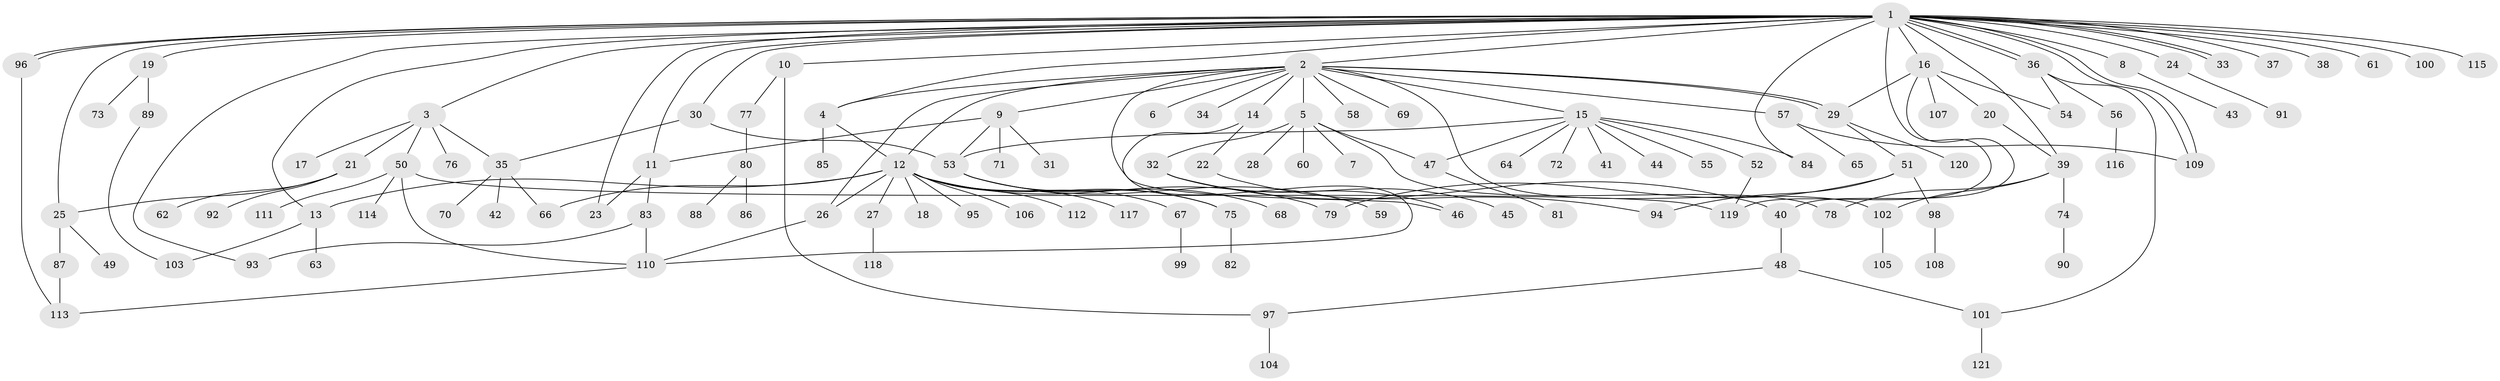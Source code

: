 // coarse degree distribution, {27: 0.013888888888888888, 17: 0.013888888888888888, 6: 0.027777777777777776, 4: 0.1111111111111111, 7: 0.027777777777777776, 1: 0.5, 2: 0.1388888888888889, 5: 0.05555555555555555, 3: 0.08333333333333333, 12: 0.013888888888888888, 8: 0.013888888888888888}
// Generated by graph-tools (version 1.1) at 2025/18/03/04/25 18:18:04]
// undirected, 121 vertices, 160 edges
graph export_dot {
graph [start="1"]
  node [color=gray90,style=filled];
  1;
  2;
  3;
  4;
  5;
  6;
  7;
  8;
  9;
  10;
  11;
  12;
  13;
  14;
  15;
  16;
  17;
  18;
  19;
  20;
  21;
  22;
  23;
  24;
  25;
  26;
  27;
  28;
  29;
  30;
  31;
  32;
  33;
  34;
  35;
  36;
  37;
  38;
  39;
  40;
  41;
  42;
  43;
  44;
  45;
  46;
  47;
  48;
  49;
  50;
  51;
  52;
  53;
  54;
  55;
  56;
  57;
  58;
  59;
  60;
  61;
  62;
  63;
  64;
  65;
  66;
  67;
  68;
  69;
  70;
  71;
  72;
  73;
  74;
  75;
  76;
  77;
  78;
  79;
  80;
  81;
  82;
  83;
  84;
  85;
  86;
  87;
  88;
  89;
  90;
  91;
  92;
  93;
  94;
  95;
  96;
  97;
  98;
  99;
  100;
  101;
  102;
  103;
  104;
  105;
  106;
  107;
  108;
  109;
  110;
  111;
  112;
  113;
  114;
  115;
  116;
  117;
  118;
  119;
  120;
  121;
  1 -- 2;
  1 -- 3;
  1 -- 4;
  1 -- 8;
  1 -- 10;
  1 -- 11;
  1 -- 13;
  1 -- 16;
  1 -- 19;
  1 -- 23;
  1 -- 24;
  1 -- 25;
  1 -- 30;
  1 -- 33;
  1 -- 33;
  1 -- 36;
  1 -- 36;
  1 -- 37;
  1 -- 38;
  1 -- 39;
  1 -- 61;
  1 -- 84;
  1 -- 93;
  1 -- 96;
  1 -- 96;
  1 -- 100;
  1 -- 109;
  1 -- 109;
  1 -- 115;
  1 -- 119;
  2 -- 4;
  2 -- 5;
  2 -- 6;
  2 -- 9;
  2 -- 12;
  2 -- 14;
  2 -- 15;
  2 -- 26;
  2 -- 29;
  2 -- 29;
  2 -- 34;
  2 -- 46;
  2 -- 57;
  2 -- 58;
  2 -- 69;
  2 -- 102;
  3 -- 17;
  3 -- 21;
  3 -- 35;
  3 -- 50;
  3 -- 76;
  4 -- 12;
  4 -- 85;
  5 -- 7;
  5 -- 28;
  5 -- 32;
  5 -- 47;
  5 -- 60;
  5 -- 78;
  8 -- 43;
  9 -- 11;
  9 -- 31;
  9 -- 53;
  9 -- 71;
  10 -- 77;
  10 -- 97;
  11 -- 23;
  11 -- 83;
  12 -- 13;
  12 -- 18;
  12 -- 26;
  12 -- 27;
  12 -- 66;
  12 -- 67;
  12 -- 75;
  12 -- 79;
  12 -- 95;
  12 -- 106;
  12 -- 112;
  12 -- 117;
  13 -- 63;
  13 -- 103;
  14 -- 22;
  14 -- 110;
  15 -- 41;
  15 -- 44;
  15 -- 47;
  15 -- 52;
  15 -- 53;
  15 -- 55;
  15 -- 64;
  15 -- 72;
  15 -- 84;
  16 -- 20;
  16 -- 29;
  16 -- 40;
  16 -- 54;
  16 -- 107;
  19 -- 73;
  19 -- 89;
  20 -- 39;
  21 -- 25;
  21 -- 62;
  21 -- 92;
  22 -- 94;
  24 -- 91;
  25 -- 49;
  25 -- 87;
  26 -- 110;
  27 -- 118;
  29 -- 51;
  29 -- 120;
  30 -- 35;
  30 -- 53;
  32 -- 40;
  32 -- 45;
  32 -- 46;
  35 -- 42;
  35 -- 66;
  35 -- 70;
  36 -- 54;
  36 -- 56;
  36 -- 101;
  39 -- 74;
  39 -- 78;
  39 -- 102;
  40 -- 48;
  47 -- 81;
  48 -- 97;
  48 -- 101;
  50 -- 110;
  50 -- 111;
  50 -- 114;
  50 -- 119;
  51 -- 79;
  51 -- 94;
  51 -- 98;
  52 -- 119;
  53 -- 59;
  53 -- 68;
  53 -- 75;
  56 -- 116;
  57 -- 65;
  57 -- 109;
  67 -- 99;
  74 -- 90;
  75 -- 82;
  77 -- 80;
  80 -- 86;
  80 -- 88;
  83 -- 93;
  83 -- 110;
  87 -- 113;
  89 -- 103;
  96 -- 113;
  97 -- 104;
  98 -- 108;
  101 -- 121;
  102 -- 105;
  110 -- 113;
}
